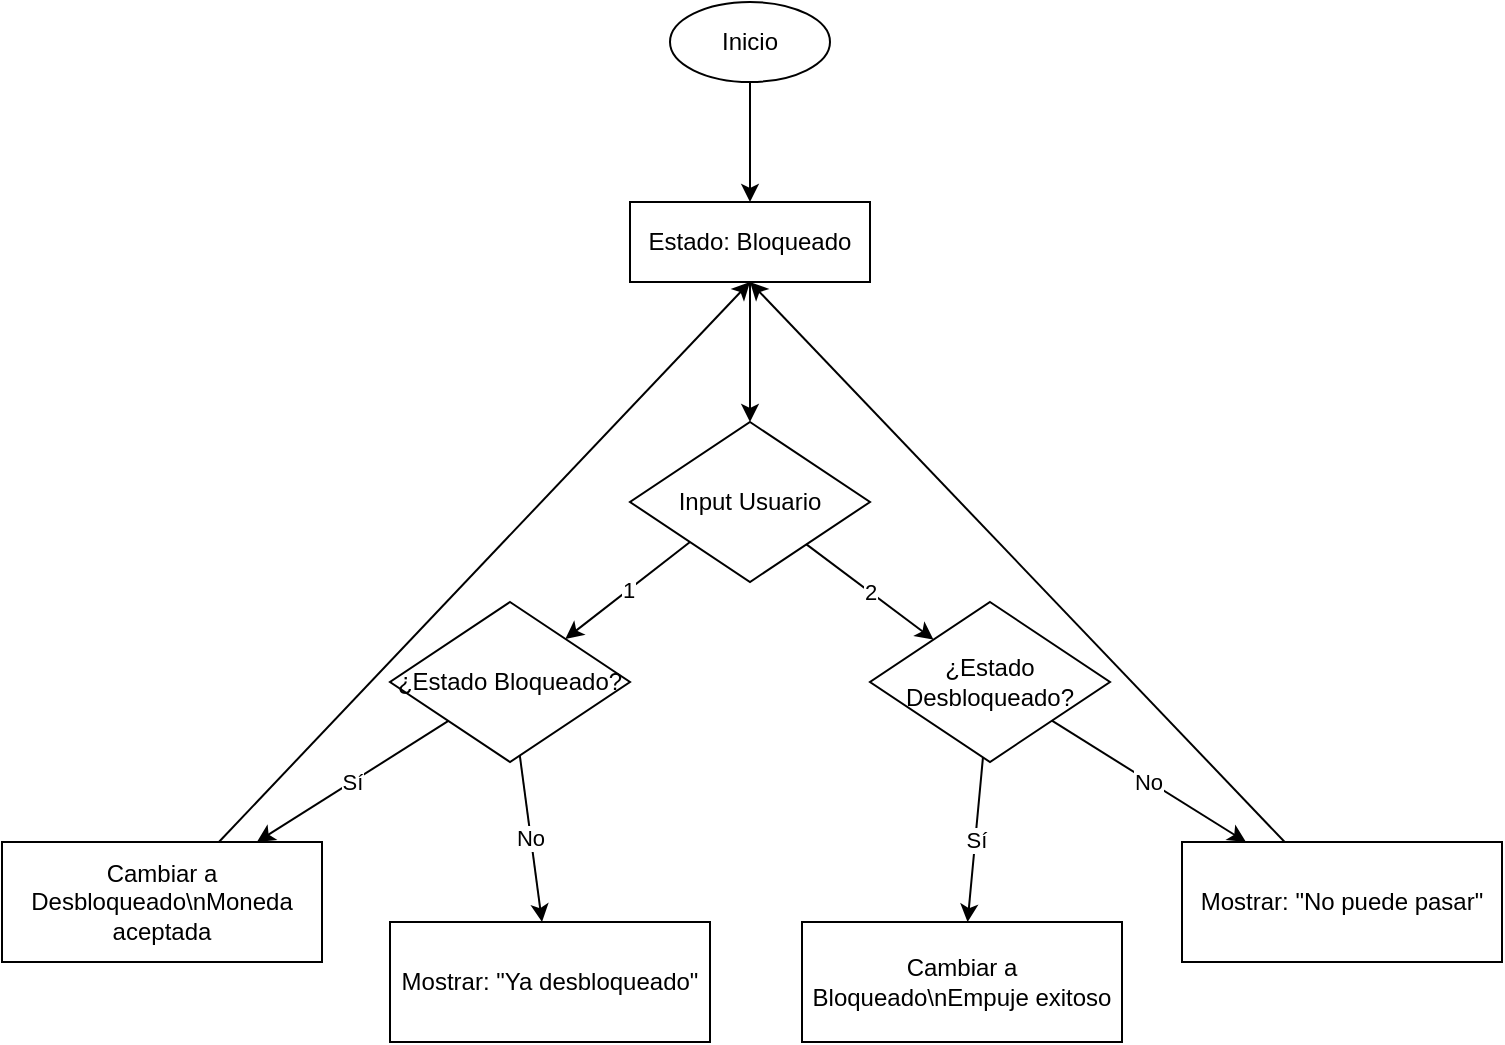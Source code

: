 <mxfile version="27.0.9">
  <diagram id="C5RBs43oDa-KdzZeNtuy" name="Page-1">
    <mxGraphModel dx="1094" dy="815" grid="1" gridSize="10" guides="1" tooltips="1" connect="1" arrows="1" fold="1" page="1" pageScale="1" pageWidth="827" pageHeight="1169" math="0" shadow="0">
      <root>
        <mxCell id="WIyWlLk6GJQsqaUBKTNV-0" />
        <mxCell id="WIyWlLk6GJQsqaUBKTNV-1" parent="WIyWlLk6GJQsqaUBKTNV-0" />
        <mxCell id="U8kI0tqKMzNR2nNehozb-25" value="Inicio" style="ellipse;whiteSpace=wrap;html=1;aspect=fixed;" vertex="1" parent="WIyWlLk6GJQsqaUBKTNV-1">
          <mxGeometry x="364" y="40" width="80" height="40" as="geometry" />
        </mxCell>
        <mxCell id="U8kI0tqKMzNR2nNehozb-26" value="Estado: Bloqueado" style="rounded=0;whiteSpace=wrap;html=1;" vertex="1" parent="WIyWlLk6GJQsqaUBKTNV-1">
          <mxGeometry x="344" y="140" width="120" height="40" as="geometry" />
        </mxCell>
        <mxCell id="U8kI0tqKMzNR2nNehozb-27" value="Input Usuario" style="rhombus;whiteSpace=wrap;html=1;" vertex="1" parent="WIyWlLk6GJQsqaUBKTNV-1">
          <mxGeometry x="344" y="250" width="120" height="80" as="geometry" />
        </mxCell>
        <mxCell id="U8kI0tqKMzNR2nNehozb-28" value="¿Estado Bloqueado?" style="rhombus;whiteSpace=wrap;html=1;" vertex="1" parent="WIyWlLk6GJQsqaUBKTNV-1">
          <mxGeometry x="224" y="340" width="120" height="80" as="geometry" />
        </mxCell>
        <mxCell id="U8kI0tqKMzNR2nNehozb-29" value="Cambiar a Desbloqueado\nMoneda aceptada" style="rounded=0;whiteSpace=wrap;html=1;" vertex="1" parent="WIyWlLk6GJQsqaUBKTNV-1">
          <mxGeometry x="30" y="460" width="160" height="60" as="geometry" />
        </mxCell>
        <mxCell id="U8kI0tqKMzNR2nNehozb-30" value="Mostrar: &quot;Ya desbloqueado&quot;" style="rounded=0;whiteSpace=wrap;html=1;" vertex="1" parent="WIyWlLk6GJQsqaUBKTNV-1">
          <mxGeometry x="224" y="500" width="160" height="60" as="geometry" />
        </mxCell>
        <mxCell id="U8kI0tqKMzNR2nNehozb-31" value="¿Estado Desbloqueado?" style="rhombus;whiteSpace=wrap;html=1;" vertex="1" parent="WIyWlLk6GJQsqaUBKTNV-1">
          <mxGeometry x="464" y="340" width="120" height="80" as="geometry" />
        </mxCell>
        <mxCell id="U8kI0tqKMzNR2nNehozb-32" value="Cambiar a Bloqueado\nEmpuje exitoso" style="rounded=0;whiteSpace=wrap;html=1;" vertex="1" parent="WIyWlLk6GJQsqaUBKTNV-1">
          <mxGeometry x="430" y="500" width="160" height="60" as="geometry" />
        </mxCell>
        <mxCell id="U8kI0tqKMzNR2nNehozb-33" value="Mostrar: &quot;No puede pasar&quot;" style="rounded=0;whiteSpace=wrap;html=1;" vertex="1" parent="WIyWlLk6GJQsqaUBKTNV-1">
          <mxGeometry x="620" y="460" width="160" height="60" as="geometry" />
        </mxCell>
        <mxCell id="U8kI0tqKMzNR2nNehozb-35" value="1" style="edgeStyle=none;html=1;exitX=0;exitY=1;exitDx=0;exitDy=0;" edge="1" parent="WIyWlLk6GJQsqaUBKTNV-1" source="U8kI0tqKMzNR2nNehozb-27" target="U8kI0tqKMzNR2nNehozb-28">
          <mxGeometry relative="1" as="geometry" />
        </mxCell>
        <mxCell id="U8kI0tqKMzNR2nNehozb-36" value="2" style="edgeStyle=none;html=1;" edge="1" parent="WIyWlLk6GJQsqaUBKTNV-1" source="U8kI0tqKMzNR2nNehozb-27" target="U8kI0tqKMzNR2nNehozb-31">
          <mxGeometry relative="1" as="geometry" />
        </mxCell>
        <mxCell id="U8kI0tqKMzNR2nNehozb-38" value="Sí" style="edgeStyle=none;html=1;" edge="1" parent="WIyWlLk6GJQsqaUBKTNV-1" source="U8kI0tqKMzNR2nNehozb-28" target="U8kI0tqKMzNR2nNehozb-29">
          <mxGeometry relative="1" as="geometry" />
        </mxCell>
        <mxCell id="U8kI0tqKMzNR2nNehozb-39" value="No" style="edgeStyle=none;html=1;" edge="1" parent="WIyWlLk6GJQsqaUBKTNV-1" source="U8kI0tqKMzNR2nNehozb-28" target="U8kI0tqKMzNR2nNehozb-30">
          <mxGeometry relative="1" as="geometry" />
        </mxCell>
        <mxCell id="U8kI0tqKMzNR2nNehozb-40" value="Sí" style="edgeStyle=none;html=1;" edge="1" parent="WIyWlLk6GJQsqaUBKTNV-1" source="U8kI0tqKMzNR2nNehozb-31" target="U8kI0tqKMzNR2nNehozb-32">
          <mxGeometry relative="1" as="geometry" />
        </mxCell>
        <mxCell id="U8kI0tqKMzNR2nNehozb-41" value="No" style="edgeStyle=none;html=1;" edge="1" parent="WIyWlLk6GJQsqaUBKTNV-1" source="U8kI0tqKMzNR2nNehozb-31" target="U8kI0tqKMzNR2nNehozb-33">
          <mxGeometry relative="1" as="geometry" />
        </mxCell>
        <mxCell id="U8kI0tqKMzNR2nNehozb-42" value="" style="edgeStyle=none;html=1;entryX=0.5;entryY=1;entryDx=0;entryDy=0;" edge="1" parent="WIyWlLk6GJQsqaUBKTNV-1" source="U8kI0tqKMzNR2nNehozb-29" target="U8kI0tqKMzNR2nNehozb-26">
          <mxGeometry relative="1" as="geometry" />
        </mxCell>
        <mxCell id="U8kI0tqKMzNR2nNehozb-45" value="" style="edgeStyle=none;html=1;entryX=0.5;entryY=1;entryDx=0;entryDy=0;" edge="1" parent="WIyWlLk6GJQsqaUBKTNV-1" source="U8kI0tqKMzNR2nNehozb-33" target="U8kI0tqKMzNR2nNehozb-26">
          <mxGeometry relative="1" as="geometry" />
        </mxCell>
        <mxCell id="U8kI0tqKMzNR2nNehozb-47" value="" style="edgeStyle=none;html=1;" edge="1" parent="WIyWlLk6GJQsqaUBKTNV-1" source="U8kI0tqKMzNR2nNehozb-25" target="U8kI0tqKMzNR2nNehozb-26">
          <mxGeometry relative="1" as="geometry" />
        </mxCell>
        <mxCell id="U8kI0tqKMzNR2nNehozb-48" value="" style="edgeStyle=none;html=1;" edge="1" parent="WIyWlLk6GJQsqaUBKTNV-1" source="U8kI0tqKMzNR2nNehozb-26" target="U8kI0tqKMzNR2nNehozb-27">
          <mxGeometry relative="1" as="geometry" />
        </mxCell>
      </root>
    </mxGraphModel>
  </diagram>
</mxfile>
